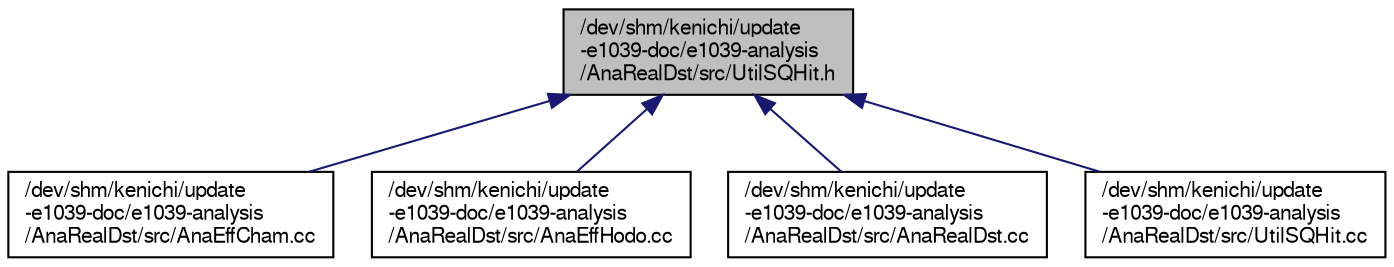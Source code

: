digraph "/dev/shm/kenichi/update-e1039-doc/e1039-analysis/AnaRealDst/src/UtilSQHit.h"
{
  bgcolor="transparent";
  edge [fontname="FreeSans",fontsize="10",labelfontname="FreeSans",labelfontsize="10"];
  node [fontname="FreeSans",fontsize="10",shape=record];
  Node1 [label="/dev/shm/kenichi/update\l-e1039-doc/e1039-analysis\l/AnaRealDst/src/UtilSQHit.h",height=0.2,width=0.4,color="black", fillcolor="grey75", style="filled" fontcolor="black"];
  Node1 -> Node2 [dir="back",color="midnightblue",fontsize="10",style="solid",fontname="FreeSans"];
  Node2 [label="/dev/shm/kenichi/update\l-e1039-doc/e1039-analysis\l/AnaRealDst/src/AnaEffCham.cc",height=0.2,width=0.4,color="black",URL="$d9/d2b/AnaEffCham_8cc.html"];
  Node1 -> Node3 [dir="back",color="midnightblue",fontsize="10",style="solid",fontname="FreeSans"];
  Node3 [label="/dev/shm/kenichi/update\l-e1039-doc/e1039-analysis\l/AnaRealDst/src/AnaEffHodo.cc",height=0.2,width=0.4,color="black",URL="$d6/d1e/AnaEffHodo_8cc.html"];
  Node1 -> Node4 [dir="back",color="midnightblue",fontsize="10",style="solid",fontname="FreeSans"];
  Node4 [label="/dev/shm/kenichi/update\l-e1039-doc/e1039-analysis\l/AnaRealDst/src/AnaRealDst.cc",height=0.2,width=0.4,color="black",URL="$dd/d33/AnaRealDst_8cc.html"];
  Node1 -> Node5 [dir="back",color="midnightblue",fontsize="10",style="solid",fontname="FreeSans"];
  Node5 [label="/dev/shm/kenichi/update\l-e1039-doc/e1039-analysis\l/AnaRealDst/src/UtilSQHit.cc",height=0.2,width=0.4,color="black",URL="$d3/d26/e1039-analysis_2AnaRealDst_2src_2UtilSQHit_8cc.html"];
}

